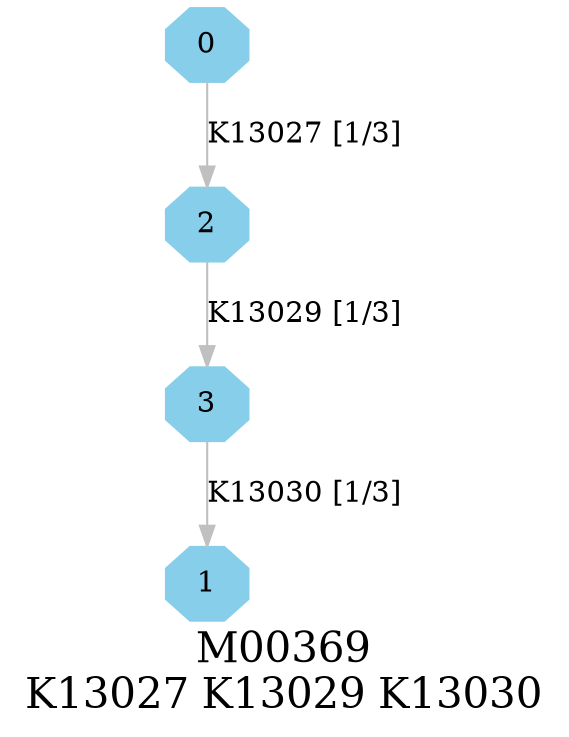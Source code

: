 digraph G {
graph [label="M00369
K13027 K13029 K13030",fontsize=20];
node [shape=box,style=filled];
edge [len=3,color=grey];
{node [width=.3,height=.3,shape=octagon,style=filled,color=skyblue] 0 1 2 3 }
0 -> 2 [label="K13027 [1/3]"];
2 -> 3 [label="K13029 [1/3]"];
3 -> 1 [label="K13030 [1/3]"];
}